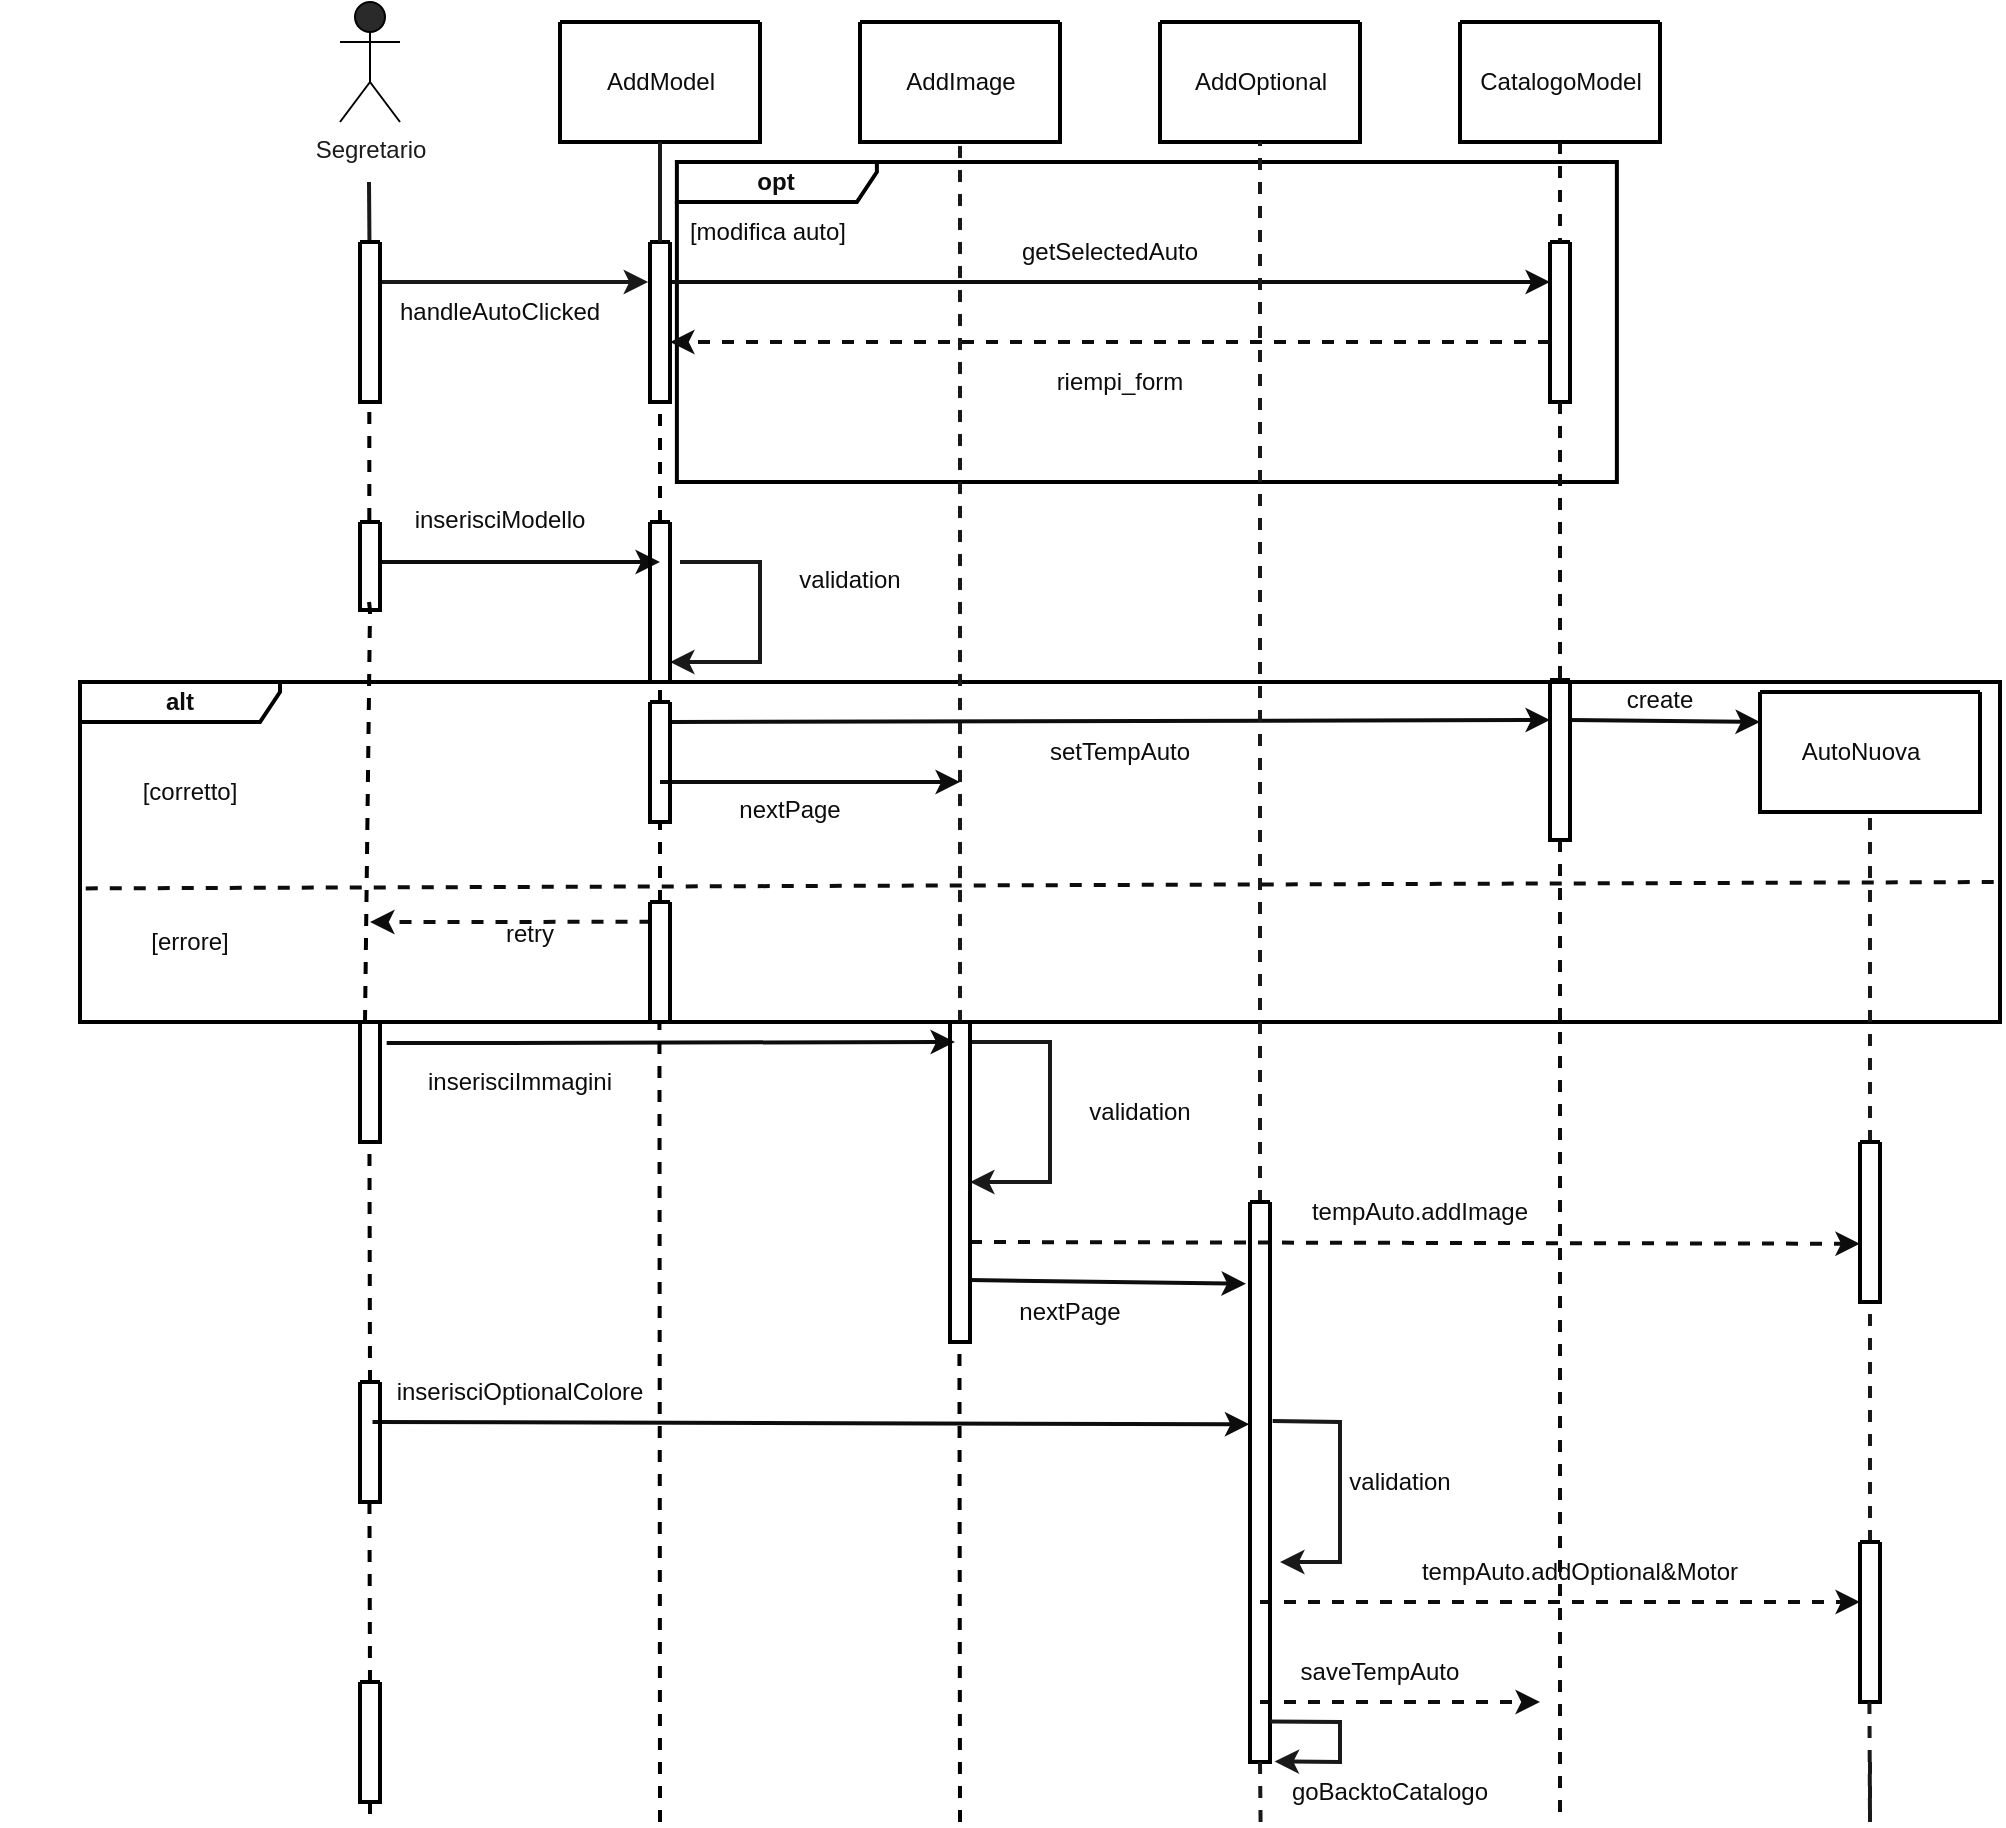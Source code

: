 <mxfile version="22.1.22" type="embed">
  <diagram id="ERxrzM34JgP0kjhDalQf" name="Page-1">
    <mxGraphModel dx="959" dy="773" grid="0" gridSize="10" guides="1" tooltips="1" connect="1" arrows="1" fold="1" page="0" pageScale="1" pageWidth="827" pageHeight="1169" background="none" math="0" shadow="0">
      <root>
        <mxCell id="0" />
        <mxCell id="1" parent="0" />
        <mxCell id="379" value="&lt;b&gt;alt&lt;/b&gt;" style="shape=umlFrame;whiteSpace=wrap;html=1;labelBackgroundColor=none;strokeColor=#000000;strokeWidth=2;fontColor=#0D0D0D;fillColor=none;width=100;height=20;" parent="1" vertex="1">
          <mxGeometry x="-210" y="390" width="960" height="170" as="geometry" />
        </mxCell>
        <mxCell id="372" value="&lt;b&gt;opt&lt;/b&gt;" style="shape=umlFrame;whiteSpace=wrap;html=1;labelBackgroundColor=none;strokeColor=#000000;strokeWidth=2;fontColor=#0D0D0D;fillColor=none;width=100;height=20;" parent="1" vertex="1">
          <mxGeometry x="88.44" y="130" width="470" height="160" as="geometry" />
        </mxCell>
        <mxCell id="224" value="Segretario" style="shape=umlActor;verticalLabelPosition=bottom;verticalAlign=top;html=1;outlineConnect=0;fillColor=#2A2A2A;strokeColor=#000000;fontColor=#1C1C1C;" parent="1" vertex="1">
          <mxGeometry x="-80" y="50" width="30" height="60" as="geometry" />
        </mxCell>
        <mxCell id="225" value="" style="endArrow=none;html=1;rounded=0;fontColor=#0D0D0D;strokeColor=#191919;strokeWidth=2;" parent="1" edge="1">
          <mxGeometry width="50" height="50" relative="1" as="geometry">
            <mxPoint x="-65.269" y="170" as="sourcePoint" />
            <mxPoint x="-65.5" y="140" as="targetPoint" />
          </mxGeometry>
        </mxCell>
        <mxCell id="228" value="" style="swimlane;startSize=0;strokeColor=#000000;fontColor=#0D0D0D;fillColor=#2A2A2A;strokeWidth=2;" parent="1" vertex="1">
          <mxGeometry x="30" y="60" width="100" height="60" as="geometry" />
        </mxCell>
        <mxCell id="230" value="AddModel" style="text;html=1;align=center;verticalAlign=middle;resizable=0;points=[];autosize=1;strokeColor=none;fillColor=none;fontColor=#0D0D0D;" parent="228" vertex="1">
          <mxGeometry x="10" y="15" width="80" height="30" as="geometry" />
        </mxCell>
        <mxCell id="231" value="" style="swimlane;startSize=0;strokeColor=#000000;fontColor=#0D0D0D;fillColor=#2A2A2A;strokeWidth=2;" parent="1" vertex="1">
          <mxGeometry x="180" y="60" width="100" height="60" as="geometry" />
        </mxCell>
        <mxCell id="232" value="AddImage" style="text;html=1;align=center;verticalAlign=middle;resizable=0;points=[];autosize=1;strokeColor=none;fillColor=none;fontColor=#0D0D0D;" parent="231" vertex="1">
          <mxGeometry x="10" y="15" width="80" height="30" as="geometry" />
        </mxCell>
        <mxCell id="234" value="" style="endArrow=classic;html=1;rounded=0;strokeColor=#191919;strokeWidth=2;fontColor=#0D0D0D;entryX=-0.092;entryY=0.25;entryDx=0;entryDy=0;entryPerimeter=0;" parent="1" target="266" edge="1">
          <mxGeometry width="50" height="50" relative="1" as="geometry">
            <mxPoint x="-60" y="190" as="sourcePoint" />
            <mxPoint x="80" y="190" as="targetPoint" />
          </mxGeometry>
        </mxCell>
        <mxCell id="237" value="handleAutoClicked" style="text;html=1;strokeColor=none;fillColor=none;align=center;verticalAlign=middle;whiteSpace=wrap;rounded=0;labelBackgroundColor=none;strokeWidth=2;fontColor=#0D0D0D;" parent="1" vertex="1">
          <mxGeometry x="-30" y="190" width="60" height="30" as="geometry" />
        </mxCell>
        <mxCell id="299" style="edgeStyle=orthogonalEdgeStyle;rounded=0;orthogonalLoop=1;jettySize=auto;html=1;exitX=1;exitY=0.25;exitDx=0;exitDy=0;strokeColor=#0D0D0D;strokeWidth=2;endArrow=classic;endFill=1;entryX=0;entryY=0.25;entryDx=0;entryDy=0;" parent="1" source="266" target="298" edge="1">
          <mxGeometry relative="1" as="geometry" />
        </mxCell>
        <mxCell id="266" value="" style="swimlane;startSize=0;labelBackgroundColor=none;strokeColor=#000000;strokeWidth=2;fontColor=#0D0D0D;fillColor=#2A2A2A;" parent="1" vertex="1">
          <mxGeometry x="75" y="170" width="10" height="80" as="geometry" />
        </mxCell>
        <mxCell id="267" value="" style="endArrow=none;html=1;rounded=0;fontColor=#0D0D0D;strokeColor=#191919;strokeWidth=2;entryX=0.5;entryY=1;entryDx=0;entryDy=0;" parent="1" target="228" edge="1">
          <mxGeometry width="50" height="50" relative="1" as="geometry">
            <mxPoint x="80" y="170" as="sourcePoint" />
            <mxPoint x="79.76" y="150" as="targetPoint" />
          </mxGeometry>
        </mxCell>
        <mxCell id="269" value="" style="endArrow=none;html=1;rounded=0;fontColor=#0D0D0D;strokeColor=#191919;strokeWidth=2;dashed=1;entryX=0.5;entryY=1;entryDx=0;entryDy=0;exitX=0.5;exitY=0;exitDx=0;exitDy=0;" parent="1" source="409" target="231" edge="1">
          <mxGeometry width="50" height="50" relative="1" as="geometry">
            <mxPoint x="230" y="520" as="sourcePoint" />
            <mxPoint x="229.69" y="150.0" as="targetPoint" />
          </mxGeometry>
        </mxCell>
        <mxCell id="271" value="" style="endArrow=none;dashed=1;html=1;rounded=0;entryX=0.5;entryY=1;entryDx=0;entryDy=0;strokeWidth=2;strokeColor=#000000;" parent="1" target="399" edge="1">
          <mxGeometry width="50" height="50" relative="1" as="geometry">
            <mxPoint x="80" y="400" as="sourcePoint" />
            <mxPoint x="120" y="290" as="targetPoint" />
            <Array as="points">
              <mxPoint x="80" y="400" />
            </Array>
          </mxGeometry>
        </mxCell>
        <mxCell id="274" value="" style="endArrow=none;dashed=1;html=1;rounded=0;exitX=0.622;exitY=0;exitDx=0;exitDy=0;exitPerimeter=0;strokeWidth=2;strokeColor=#000000;entryX=0.5;entryY=1;entryDx=0;entryDy=0;" parent="1" target="403" edge="1">
          <mxGeometry width="50" height="50" relative="1" as="geometry">
            <mxPoint x="-65.48" y="350" as="sourcePoint" />
            <mxPoint x="-65" y="170" as="targetPoint" />
          </mxGeometry>
        </mxCell>
        <mxCell id="275" value="" style="endArrow=none;dashed=1;html=1;rounded=0;entryX=0.5;entryY=1;entryDx=0;entryDy=0;strokeWidth=2;strokeColor=#000000;exitX=0.25;exitY=0;exitDx=0;exitDy=0;" parent="1" source="408" target="403" edge="1">
          <mxGeometry width="50" height="50" relative="1" as="geometry">
            <mxPoint x="-65.28" y="495" as="sourcePoint" />
            <mxPoint x="-65.48" y="355" as="targetPoint" />
          </mxGeometry>
        </mxCell>
        <mxCell id="278" value="" style="endArrow=none;dashed=1;html=1;rounded=0;entryX=0.5;entryY=1;entryDx=0;entryDy=0;exitX=0.622;exitY=0;exitDx=0;exitDy=0;exitPerimeter=0;strokeWidth=2;strokeColor=#000000;" parent="1" edge="1">
          <mxGeometry width="50" height="50" relative="1" as="geometry">
            <mxPoint x="-65.48" y="590" as="sourcePoint" />
            <mxPoint x="-65" y="590" as="targetPoint" />
          </mxGeometry>
        </mxCell>
        <mxCell id="288" value="" style="swimlane;startSize=0;strokeColor=#000000;fontColor=#0D0D0D;fillColor=#2A2A2A;strokeWidth=2;" parent="1" vertex="1">
          <mxGeometry x="330" y="60" width="100" height="60" as="geometry" />
        </mxCell>
        <mxCell id="289" value="AddOptional" style="text;html=1;align=center;verticalAlign=middle;resizable=0;points=[];autosize=1;strokeColor=none;fillColor=none;fontColor=#0D0D0D;" parent="288" vertex="1">
          <mxGeometry x="5" y="15" width="90" height="30" as="geometry" />
        </mxCell>
        <mxCell id="297" style="edgeStyle=orthogonalEdgeStyle;rounded=0;orthogonalLoop=1;jettySize=auto;html=1;strokeColor=#0D0D0D;endArrow=none;endFill=0;dashed=1;strokeWidth=2;startArrow=none;" parent="1" source="421" edge="1">
          <mxGeometry relative="1" as="geometry">
            <mxPoint x="530" y="960" as="targetPoint" />
          </mxGeometry>
        </mxCell>
        <mxCell id="290" value="" style="swimlane;startSize=0;strokeColor=#000000;fontColor=#0D0D0D;fillColor=#2A2A2A;strokeWidth=2;" parent="1" vertex="1">
          <mxGeometry x="480" y="60" width="100" height="60" as="geometry" />
        </mxCell>
        <mxCell id="291" value="CatalogoModel" style="text;html=1;align=center;verticalAlign=middle;resizable=0;points=[];autosize=1;strokeColor=none;fillColor=none;fontColor=#0D0D0D;" parent="290" vertex="1">
          <mxGeometry y="15" width="100" height="30" as="geometry" />
        </mxCell>
        <mxCell id="298" value="" style="swimlane;startSize=0;labelBackgroundColor=none;strokeColor=#000000;strokeWidth=2;fontColor=#0D0D0D;fillColor=#2A2A2A;" parent="1" vertex="1">
          <mxGeometry x="525" y="170" width="10" height="80" as="geometry" />
        </mxCell>
        <mxCell id="302" value="" style="edgeStyle=orthogonalEdgeStyle;rounded=0;orthogonalLoop=1;jettySize=auto;html=1;strokeColor=#0D0D0D;endArrow=none;endFill=0;dashed=1;strokeWidth=2;" parent="1" source="290" target="298" edge="1">
          <mxGeometry relative="1" as="geometry">
            <mxPoint x="530" y="150" as="sourcePoint" />
            <mxPoint x="530" y="480" as="targetPoint" />
          </mxGeometry>
        </mxCell>
        <mxCell id="311" style="edgeStyle=orthogonalEdgeStyle;rounded=0;orthogonalLoop=1;jettySize=auto;html=1;exitX=1;exitY=0.25;exitDx=0;exitDy=0;dashed=1;strokeColor=#0D0D0D;strokeWidth=2;endArrow=classic;endFill=1;" parent="1" edge="1">
          <mxGeometry relative="1" as="geometry">
            <mxPoint x="525" y="220" as="sourcePoint" />
            <mxPoint x="85" y="220" as="targetPoint" />
          </mxGeometry>
        </mxCell>
        <mxCell id="320" value="getSelectedAuto" style="text;html=1;strokeColor=none;fillColor=none;align=center;verticalAlign=middle;whiteSpace=wrap;rounded=0;labelBackgroundColor=none;strokeWidth=2;fontColor=#0D0D0D;" parent="1" vertex="1">
          <mxGeometry x="275" y="160" width="60" height="30" as="geometry" />
        </mxCell>
        <mxCell id="321" value="riempi_form" style="text;html=1;strokeColor=none;fillColor=none;align=center;verticalAlign=middle;whiteSpace=wrap;rounded=0;labelBackgroundColor=none;strokeWidth=2;fontColor=#0D0D0D;" parent="1" vertex="1">
          <mxGeometry x="250" y="230" width="120" height="20" as="geometry" />
        </mxCell>
        <mxCell id="324" value="" style="endArrow=classic;html=1;rounded=0;strokeColor=#0D0D0D;strokeWidth=2;" parent="1" edge="1">
          <mxGeometry width="50" height="50" relative="1" as="geometry">
            <mxPoint x="-60" y="330" as="sourcePoint" />
            <mxPoint x="80" y="330" as="targetPoint" />
          </mxGeometry>
        </mxCell>
        <mxCell id="325" value="inserisciModello" style="text;html=1;strokeColor=none;fillColor=none;align=center;verticalAlign=middle;whiteSpace=wrap;rounded=0;labelBackgroundColor=none;strokeWidth=2;fontColor=#0D0D0D;" parent="1" vertex="1">
          <mxGeometry x="-30" y="294" width="60" height="30" as="geometry" />
        </mxCell>
        <mxCell id="335" value="" style="endArrow=classic;html=1;rounded=0;strokeColor=#0D0D0D;strokeWidth=2;entryX=0;entryY=0.25;entryDx=0;entryDy=0;" parent="1" target="421" edge="1">
          <mxGeometry width="50" height="50" relative="1" as="geometry">
            <mxPoint x="85" y="410" as="sourcePoint" />
            <mxPoint x="520" y="410" as="targetPoint" />
          </mxGeometry>
        </mxCell>
        <mxCell id="336" value="setTempAuto" style="text;html=1;strokeColor=none;fillColor=none;align=center;verticalAlign=middle;whiteSpace=wrap;rounded=0;labelBackgroundColor=none;strokeWidth=2;fontColor=#0D0D0D;" parent="1" vertex="1">
          <mxGeometry x="250" y="410" width="120" height="30" as="geometry" />
        </mxCell>
        <mxCell id="338" value="" style="endArrow=classic;html=1;rounded=0;strokeColor=#0D0D0D;strokeWidth=2;" parent="1" edge="1">
          <mxGeometry width="50" height="50" relative="1" as="geometry">
            <mxPoint x="80" y="440" as="sourcePoint" />
            <mxPoint x="230" y="440" as="targetPoint" />
          </mxGeometry>
        </mxCell>
        <mxCell id="340" value="nextPage" style="text;html=1;strokeColor=none;fillColor=none;align=center;verticalAlign=middle;whiteSpace=wrap;rounded=0;labelBackgroundColor=none;strokeWidth=2;fontColor=#0D0D0D;" parent="1" vertex="1">
          <mxGeometry x="85" y="439" width="120" height="30" as="geometry" />
        </mxCell>
        <mxCell id="341" value="" style="endArrow=classic;html=1;rounded=0;strokeColor=#0D0D0D;strokeWidth=2;exitX=1.334;exitY=0.176;exitDx=0;exitDy=0;exitPerimeter=0;" parent="1" source="408" edge="1">
          <mxGeometry width="50" height="50" relative="1" as="geometry">
            <mxPoint x="-67.5" y="570" as="sourcePoint" />
            <mxPoint x="227.5" y="570" as="targetPoint" />
          </mxGeometry>
        </mxCell>
        <mxCell id="342" value="inserisciImmagini" style="text;html=1;strokeColor=none;fillColor=none;align=center;verticalAlign=middle;whiteSpace=wrap;rounded=0;labelBackgroundColor=none;strokeWidth=2;fontColor=#0D0D0D;" parent="1" vertex="1">
          <mxGeometry x="-50" y="575" width="120" height="30" as="geometry" />
        </mxCell>
        <mxCell id="344" value="" style="swimlane;startSize=0;strokeColor=#000000;fontColor=#0D0D0D;fillColor=#2A2A2A;strokeWidth=2;" parent="1" vertex="1">
          <mxGeometry x="630" y="395" width="110" height="60" as="geometry" />
        </mxCell>
        <mxCell id="345" value="AutoNuova" style="text;html=1;align=center;verticalAlign=middle;resizable=0;points=[];autosize=1;strokeColor=none;fillColor=none;fontColor=#0D0D0D;" parent="344" vertex="1">
          <mxGeometry x="10" y="15" width="80" height="30" as="geometry" />
        </mxCell>
        <mxCell id="350" value="" style="endArrow=classic;html=1;rounded=0;strokeColor=#0D0D0D;strokeWidth=2;entryX=0;entryY=0.25;entryDx=0;entryDy=0;exitX=1;exitY=0.25;exitDx=0;exitDy=0;" parent="1" source="421" target="344" edge="1">
          <mxGeometry width="50" height="50" relative="1" as="geometry">
            <mxPoint x="549.143" y="410" as="sourcePoint" />
            <mxPoint x="530" y="420" as="targetPoint" />
          </mxGeometry>
        </mxCell>
        <mxCell id="353" value="" style="endArrow=classic;html=1;rounded=0;strokeColor=#191919;strokeWidth=2;fontColor=#0D0D0D;" parent="1" edge="1">
          <mxGeometry width="50" height="50" relative="1" as="geometry">
            <mxPoint x="235" y="570" as="sourcePoint" />
            <mxPoint x="235" y="640" as="targetPoint" />
            <Array as="points">
              <mxPoint x="275" y="570" />
              <mxPoint x="275" y="640" />
            </Array>
          </mxGeometry>
        </mxCell>
        <mxCell id="354" value="validation" style="text;html=1;strokeColor=none;fillColor=none;align=center;verticalAlign=middle;whiteSpace=wrap;rounded=0;labelBackgroundColor=none;strokeWidth=2;fontColor=#0D0D0D;" parent="1" vertex="1">
          <mxGeometry x="260" y="590" width="120" height="30" as="geometry" />
        </mxCell>
        <mxCell id="355" value="" style="endArrow=classic;html=1;rounded=0;strokeColor=#0D0D0D;strokeWidth=2;entryX=-0.2;entryY=0.146;entryDx=0;entryDy=0;entryPerimeter=0;" parent="1" target="418" edge="1">
          <mxGeometry width="50" height="50" relative="1" as="geometry">
            <mxPoint x="235" y="689.05" as="sourcePoint" />
            <mxPoint x="385" y="689.05" as="targetPoint" />
          </mxGeometry>
        </mxCell>
        <mxCell id="356" value="nextPage" style="text;html=1;strokeColor=none;fillColor=none;align=center;verticalAlign=middle;whiteSpace=wrap;rounded=0;labelBackgroundColor=none;strokeWidth=2;fontColor=#0D0D0D;" parent="1" vertex="1">
          <mxGeometry x="225" y="690" width="120" height="30" as="geometry" />
        </mxCell>
        <mxCell id="357" value="" style="endArrow=none;html=1;rounded=0;fontColor=#0D0D0D;strokeColor=#191919;strokeWidth=2;dashed=1;entryX=0.5;entryY=1;entryDx=0;entryDy=0;" parent="1" target="288" edge="1">
          <mxGeometry width="50" height="50" relative="1" as="geometry">
            <mxPoint x="380" y="650" as="sourcePoint" />
            <mxPoint x="379.52" y="150" as="targetPoint" />
          </mxGeometry>
        </mxCell>
        <mxCell id="358" value="" style="endArrow=none;html=1;rounded=0;fontColor=#0D0D0D;strokeColor=#191919;strokeWidth=2;dashed=1;entryX=0.5;entryY=1;entryDx=0;entryDy=0;startArrow=none;" parent="1" source="423" target="344" edge="1">
          <mxGeometry width="50" height="50" relative="1" as="geometry">
            <mxPoint x="680" y="989.048" as="sourcePoint" />
            <mxPoint x="679.52" y="310" as="targetPoint" />
          </mxGeometry>
        </mxCell>
        <mxCell id="359" value="" style="endArrow=classic;html=1;rounded=0;dashed=1;strokeColor=#0D0D0D;strokeWidth=2;entryX=-0.006;entryY=0.636;entryDx=0;entryDy=0;entryPerimeter=0;" parent="1" target="423" edge="1">
          <mxGeometry width="50" height="50" relative="1" as="geometry">
            <mxPoint x="235" y="670" as="sourcePoint" />
            <mxPoint x="685" y="670" as="targetPoint" />
          </mxGeometry>
        </mxCell>
        <mxCell id="360" value="tempAuto.addImage" style="text;html=1;strokeColor=none;fillColor=none;align=center;verticalAlign=middle;whiteSpace=wrap;rounded=0;labelBackgroundColor=none;strokeWidth=2;fontColor=#0D0D0D;" parent="1" vertex="1">
          <mxGeometry x="400" y="640" width="120" height="30" as="geometry" />
        </mxCell>
        <mxCell id="364" value="" style="endArrow=classic;html=1;rounded=0;strokeColor=#0D0D0D;strokeWidth=2;entryX=-0.033;entryY=0.397;entryDx=0;entryDy=0;entryPerimeter=0;" parent="1" target="418" edge="1">
          <mxGeometry width="50" height="50" relative="1" as="geometry">
            <mxPoint x="-63.75" y="760" as="sourcePoint" />
            <mxPoint x="383.75" y="760" as="targetPoint" />
          </mxGeometry>
        </mxCell>
        <mxCell id="365" value="inserisciOptionalColore" style="text;html=1;strokeColor=none;fillColor=none;align=center;verticalAlign=middle;whiteSpace=wrap;rounded=0;labelBackgroundColor=none;strokeWidth=2;fontColor=#0D0D0D;" parent="1" vertex="1">
          <mxGeometry x="-50" y="730" width="120" height="30" as="geometry" />
        </mxCell>
        <mxCell id="366" value="" style="endArrow=classic;html=1;rounded=0;strokeColor=#191919;strokeWidth=2;fontColor=#0D0D0D;exitX=1.133;exitY=0.391;exitDx=0;exitDy=0;exitPerimeter=0;" parent="1" source="418" edge="1">
          <mxGeometry width="50" height="50" relative="1" as="geometry">
            <mxPoint x="380" y="760" as="sourcePoint" />
            <mxPoint x="390" y="830" as="targetPoint" />
            <Array as="points">
              <mxPoint x="420" y="760" />
              <mxPoint x="420" y="830" />
            </Array>
          </mxGeometry>
        </mxCell>
        <mxCell id="367" value="validation" style="text;html=1;strokeColor=none;fillColor=none;align=center;verticalAlign=middle;whiteSpace=wrap;rounded=0;labelBackgroundColor=none;strokeWidth=2;fontColor=#0D0D0D;" parent="1" vertex="1">
          <mxGeometry x="390" y="775" width="120" height="30" as="geometry" />
        </mxCell>
        <mxCell id="368" value="" style="endArrow=classic;html=1;rounded=0;dashed=1;strokeColor=#0D0D0D;strokeWidth=2;" parent="1" edge="1">
          <mxGeometry width="50" height="50" relative="1" as="geometry">
            <mxPoint x="380" y="850" as="sourcePoint" />
            <mxPoint x="680" y="850" as="targetPoint" />
          </mxGeometry>
        </mxCell>
        <mxCell id="369" value="tempAuto.addOptional&amp;amp;Motor" style="text;html=1;strokeColor=none;fillColor=none;align=center;verticalAlign=middle;whiteSpace=wrap;rounded=0;labelBackgroundColor=none;strokeWidth=2;fontColor=#0D0D0D;" parent="1" vertex="1">
          <mxGeometry x="480" y="820" width="120" height="30" as="geometry" />
        </mxCell>
        <mxCell id="376" value="" style="endArrow=classic;html=1;rounded=0;strokeColor=#191919;strokeWidth=2;fontColor=#0D0D0D;" parent="1" edge="1">
          <mxGeometry width="50" height="50" relative="1" as="geometry">
            <mxPoint x="90" y="330" as="sourcePoint" />
            <mxPoint x="85" y="380" as="targetPoint" />
            <Array as="points">
              <mxPoint x="130" y="330" />
              <mxPoint x="130" y="380" />
            </Array>
          </mxGeometry>
        </mxCell>
        <mxCell id="377" value="validation" style="text;html=1;strokeColor=none;fillColor=none;align=center;verticalAlign=middle;whiteSpace=wrap;rounded=0;labelBackgroundColor=none;strokeWidth=2;fontColor=#0D0D0D;" parent="1" vertex="1">
          <mxGeometry x="115" y="324" width="120" height="30" as="geometry" />
        </mxCell>
        <mxCell id="380" value="" style="endArrow=none;html=1;rounded=0;dashed=1;strokeColor=#0D0D0D;strokeWidth=2;exitX=0.003;exitY=0.607;exitDx=0;exitDy=0;exitPerimeter=0;" parent="1" source="379" edge="1">
          <mxGeometry width="50" height="50" relative="1" as="geometry">
            <mxPoint x="368.44" y="310" as="sourcePoint" />
            <mxPoint x="750" y="490" as="targetPoint" />
          </mxGeometry>
        </mxCell>
        <mxCell id="382" value="[errore]" style="text;html=1;strokeColor=none;fillColor=none;align=center;verticalAlign=middle;whiteSpace=wrap;rounded=0;labelBackgroundColor=none;strokeWidth=2;fontColor=#0D0D0D;" parent="1" vertex="1">
          <mxGeometry x="-188.75" y="520" width="67.5" as="geometry" />
        </mxCell>
        <mxCell id="383" value="" style="endArrow=classic;html=1;rounded=0;dashed=1;strokeColor=#0D0D0D;strokeWidth=2;exitX=0.076;exitY=0.165;exitDx=0;exitDy=0;exitPerimeter=0;" parent="1" source="407" edge="1">
          <mxGeometry width="50" height="50" relative="1" as="geometry">
            <mxPoint x="85" y="510" as="sourcePoint" />
            <mxPoint x="-65" y="510" as="targetPoint" />
          </mxGeometry>
        </mxCell>
        <mxCell id="384" value="retry" style="text;html=1;strokeColor=none;fillColor=none;align=center;verticalAlign=middle;whiteSpace=wrap;rounded=0;labelBackgroundColor=none;strokeWidth=2;fontColor=#0D0D0D;" parent="1" vertex="1">
          <mxGeometry x="-15" y="501" width="60" height="30" as="geometry" />
        </mxCell>
        <mxCell id="386" value="[corretto]" style="text;html=1;strokeColor=none;fillColor=none;align=center;verticalAlign=middle;whiteSpace=wrap;rounded=0;labelBackgroundColor=none;strokeWidth=2;fontColor=#0D0D0D;" parent="1" vertex="1">
          <mxGeometry x="-250" y="421" width="190" height="48" as="geometry" />
        </mxCell>
        <mxCell id="391" value="" style="endArrow=classic;html=1;rounded=0;dashed=1;strokeColor=#0D0D0D;strokeWidth=2;" parent="1" edge="1">
          <mxGeometry width="50" height="50" relative="1" as="geometry">
            <mxPoint x="380" y="900" as="sourcePoint" />
            <mxPoint x="520" y="900" as="targetPoint" />
          </mxGeometry>
        </mxCell>
        <mxCell id="392" value="saveTempAuto" style="text;html=1;strokeColor=none;fillColor=none;align=center;verticalAlign=middle;whiteSpace=wrap;rounded=0;labelBackgroundColor=none;strokeWidth=2;fontColor=#0D0D0D;" parent="1" vertex="1">
          <mxGeometry x="380" y="870" width="120" height="30" as="geometry" />
        </mxCell>
        <mxCell id="394" value="goBacktoCatalogo" style="text;html=1;strokeColor=none;fillColor=none;align=center;verticalAlign=middle;whiteSpace=wrap;rounded=0;labelBackgroundColor=none;strokeWidth=2;fontColor=#0D0D0D;" parent="1" vertex="1">
          <mxGeometry x="385" y="930" width="120" height="30" as="geometry" />
        </mxCell>
        <mxCell id="398" value="" style="swimlane;startSize=0;labelBackgroundColor=none;strokeColor=#000000;strokeWidth=2;fontColor=#0D0D0D;fillColor=#FFFFFF;" parent="1" vertex="1">
          <mxGeometry x="75" y="400" width="10" height="60" as="geometry" />
        </mxCell>
        <mxCell id="374" value="[modifica auto]" style="text;html=1;strokeColor=none;fillColor=none;align=center;verticalAlign=middle;whiteSpace=wrap;rounded=0;labelBackgroundColor=none;strokeWidth=2;fontColor=#0D0D0D;" parent="1" vertex="1">
          <mxGeometry x="75" y="150" width="117.54" height="30" as="geometry" />
        </mxCell>
        <mxCell id="399" value="" style="swimlane;startSize=0;labelBackgroundColor=none;strokeColor=#000000;strokeWidth=2;fontColor=#0D0D0D;fillColor=#2A2A2A;" parent="1" vertex="1">
          <mxGeometry x="75" y="310" width="10" height="80" as="geometry" />
        </mxCell>
        <mxCell id="401" value="" style="endArrow=none;dashed=1;html=1;rounded=0;exitX=0.5;exitY=0;exitDx=0;exitDy=0;strokeWidth=2;strokeColor=#000000;entryX=0.5;entryY=1;entryDx=0;entryDy=0;" parent="1" source="399" target="266" edge="1">
          <mxGeometry width="50" height="50" relative="1" as="geometry">
            <mxPoint x="-55.48" y="360" as="sourcePoint" />
            <mxPoint x="-55" y="180" as="targetPoint" />
          </mxGeometry>
        </mxCell>
        <mxCell id="402" value="" style="swimlane;startSize=0;labelBackgroundColor=none;strokeColor=#000000;strokeWidth=2;fontColor=#0D0D0D;fillColor=#2A2A2A;" parent="1" vertex="1">
          <mxGeometry x="-70" y="170" width="10" height="80" as="geometry" />
        </mxCell>
        <mxCell id="403" value="" style="swimlane;startSize=0;labelBackgroundColor=none;strokeColor=#000000;strokeWidth=2;fontColor=#0D0D0D;fillColor=#2A2A2A;" parent="1" vertex="1">
          <mxGeometry x="-70" y="310" width="10" height="44" as="geometry" />
        </mxCell>
        <mxCell id="404" value="" style="endArrow=none;dashed=1;html=1;rounded=0;exitX=0.5;exitY=0;exitDx=0;exitDy=0;strokeWidth=2;strokeColor=#000000;entryX=0.5;entryY=1;entryDx=0;entryDy=0;" parent="1" edge="1">
          <mxGeometry width="50" height="50" relative="1" as="geometry">
            <mxPoint x="-65.34" y="309" as="sourcePoint" />
            <mxPoint x="-65.34" y="249" as="targetPoint" />
          </mxGeometry>
        </mxCell>
        <mxCell id="406" value="" style="endArrow=none;dashed=1;html=1;rounded=0;entryX=0.5;entryY=1;entryDx=0;entryDy=0;strokeWidth=2;strokeColor=#000000;" parent="1" target="398" edge="1">
          <mxGeometry width="50" height="50" relative="1" as="geometry">
            <mxPoint x="80" y="500" as="sourcePoint" />
            <mxPoint x="-55" y="364" as="targetPoint" />
          </mxGeometry>
        </mxCell>
        <mxCell id="407" value="" style="swimlane;startSize=0;labelBackgroundColor=none;strokeColor=#000000;strokeWidth=2;fontColor=#0D0D0D;fillColor=#FFFFFF;" parent="1" vertex="1">
          <mxGeometry x="75" y="500" width="10" height="60" as="geometry" />
        </mxCell>
        <mxCell id="408" value="" style="swimlane;startSize=0;labelBackgroundColor=none;strokeColor=#000000;strokeWidth=2;fontColor=#0D0D0D;fillColor=#FFFFFF;" parent="1" vertex="1">
          <mxGeometry x="-70" y="560" width="10" height="60" as="geometry" />
        </mxCell>
        <mxCell id="409" value="" style="swimlane;startSize=0;labelBackgroundColor=none;strokeColor=#000000;strokeWidth=2;fontColor=#0D0D0D;fillColor=#FFFFFF;" parent="1" vertex="1">
          <mxGeometry x="225" y="560" width="10" height="160" as="geometry" />
        </mxCell>
        <mxCell id="410" value="" style="endArrow=none;dashed=1;html=1;rounded=0;entryX=0.5;entryY=1;entryDx=0;entryDy=0;strokeWidth=2;strokeColor=#000000;startArrow=none;" parent="1" edge="1">
          <mxGeometry width="50" height="50" relative="1" as="geometry">
            <mxPoint x="-65" y="740" as="sourcePoint" />
            <mxPoint x="-65.28" y="620.0" as="targetPoint" />
          </mxGeometry>
        </mxCell>
        <mxCell id="411" value="" style="swimlane;startSize=0;labelBackgroundColor=none;strokeColor=#000000;strokeWidth=2;fontColor=#0D0D0D;fillColor=#FFFFFF;" parent="1" vertex="1">
          <mxGeometry x="-70" y="740" width="10" height="60" as="geometry" />
        </mxCell>
        <mxCell id="412" value="" style="endArrow=none;dashed=1;html=1;rounded=0;entryX=0.5;entryY=1;entryDx=0;entryDy=0;strokeWidth=2;strokeColor=#000000;startArrow=none;exitX=0.5;exitY=0;exitDx=0;exitDy=0;" parent="1" source="413" edge="1">
          <mxGeometry width="50" height="50" relative="1" as="geometry">
            <mxPoint x="-65" y="920" as="sourcePoint" />
            <mxPoint x="-65.28" y="800" as="targetPoint" />
          </mxGeometry>
        </mxCell>
        <mxCell id="413" value="" style="swimlane;startSize=0;labelBackgroundColor=none;strokeColor=#000000;strokeWidth=2;fontColor=#0D0D0D;fillColor=#FFFFFF;" parent="1" vertex="1">
          <mxGeometry x="-70" y="890" width="10" height="60" as="geometry" />
        </mxCell>
        <mxCell id="416" value="" style="endArrow=none;dashed=1;html=1;rounded=0;entryX=0.5;entryY=1;entryDx=0;entryDy=0;strokeWidth=2;strokeColor=#000000;startArrow=none;" parent="1" edge="1">
          <mxGeometry width="50" height="50" relative="1" as="geometry">
            <mxPoint x="230" y="960" as="sourcePoint" />
            <mxPoint x="229.72" y="720" as="targetPoint" />
          </mxGeometry>
        </mxCell>
        <mxCell id="417" value="" style="endArrow=none;dashed=1;html=1;rounded=0;entryX=0.5;entryY=1;entryDx=0;entryDy=0;strokeWidth=2;strokeColor=#000000;startArrow=none;" parent="1" edge="1">
          <mxGeometry width="50" height="50" relative="1" as="geometry">
            <mxPoint x="80" y="960" as="sourcePoint" />
            <mxPoint x="79.72" y="560" as="targetPoint" />
          </mxGeometry>
        </mxCell>
        <mxCell id="418" value="" style="swimlane;startSize=0;labelBackgroundColor=none;strokeColor=#000000;strokeWidth=2;fontColor=#0D0D0D;fillColor=#FFFFFF;" parent="1" vertex="1">
          <mxGeometry x="375" y="650" width="10" height="280" as="geometry" />
        </mxCell>
        <mxCell id="421" value="" style="swimlane;startSize=0;labelBackgroundColor=none;strokeColor=#000000;strokeWidth=2;fontColor=#0D0D0D;fillColor=#2A2A2A;" parent="1" vertex="1">
          <mxGeometry x="525" y="389" width="10" height="80" as="geometry" />
        </mxCell>
        <mxCell id="422" value="" style="edgeStyle=orthogonalEdgeStyle;rounded=0;orthogonalLoop=1;jettySize=auto;html=1;strokeColor=#0D0D0D;endArrow=none;endFill=0;dashed=1;strokeWidth=2;startArrow=none;" parent="1" source="298" target="421" edge="1">
          <mxGeometry relative="1" as="geometry">
            <mxPoint x="530" y="250" as="sourcePoint" />
            <mxPoint x="530" y="936.857" as="targetPoint" />
          </mxGeometry>
        </mxCell>
        <mxCell id="351" value="create" style="text;html=1;strokeColor=none;fillColor=none;align=center;verticalAlign=middle;whiteSpace=wrap;rounded=0;labelBackgroundColor=none;strokeWidth=2;fontColor=#0D0D0D;" parent="1" vertex="1">
          <mxGeometry x="540" y="389" width="80" height="20" as="geometry" />
        </mxCell>
        <mxCell id="423" value="" style="swimlane;startSize=0;labelBackgroundColor=none;strokeColor=#000000;strokeWidth=2;fontColor=#0D0D0D;fillColor=#2A2A2A;" parent="1" vertex="1">
          <mxGeometry x="680" y="620" width="10" height="80" as="geometry" />
        </mxCell>
        <mxCell id="424" value="" style="endArrow=none;html=1;rounded=0;fontColor=#0D0D0D;strokeColor=#191919;strokeWidth=2;dashed=1;entryX=0.5;entryY=1;entryDx=0;entryDy=0;exitX=0.5;exitY=0;exitDx=0;exitDy=0;" parent="1" source="425" target="423" edge="1">
          <mxGeometry width="50" height="50" relative="1" as="geometry">
            <mxPoint x="680.0" y="989.048" as="sourcePoint" />
            <mxPoint x="685.0" y="455.0" as="targetPoint" />
          </mxGeometry>
        </mxCell>
        <mxCell id="425" value="" style="swimlane;startSize=0;labelBackgroundColor=none;strokeColor=#000000;strokeWidth=2;fontColor=#0D0D0D;fillColor=#2A2A2A;" parent="1" vertex="1">
          <mxGeometry x="680" y="820" width="10" height="80" as="geometry" />
        </mxCell>
        <mxCell id="426" value="" style="endArrow=none;html=1;rounded=0;fontColor=#0D0D0D;strokeColor=#191919;strokeWidth=2;dashed=1;entryX=0.5;entryY=1;entryDx=0;entryDy=0;" parent="1" edge="1">
          <mxGeometry width="50" height="50" relative="1" as="geometry">
            <mxPoint x="685" y="930" as="sourcePoint" />
            <mxPoint x="684.71" y="900" as="targetPoint" />
            <Array as="points">
              <mxPoint x="685" y="960" />
            </Array>
          </mxGeometry>
        </mxCell>
        <mxCell id="427" value="" style="endArrow=classic;html=1;rounded=0;strokeColor=#191919;strokeWidth=2;fontColor=#0D0D0D;exitX=1.133;exitY=0.391;exitDx=0;exitDy=0;exitPerimeter=0;entryX=1.229;entryY=0.999;entryDx=0;entryDy=0;entryPerimeter=0;" parent="1" target="418" edge="1">
          <mxGeometry width="50" height="50" relative="1" as="geometry">
            <mxPoint x="385.0" y="909.74" as="sourcePoint" />
            <mxPoint x="388.67" y="980.26" as="targetPoint" />
            <Array as="points">
              <mxPoint x="420" y="910" />
              <mxPoint x="420" y="930" />
            </Array>
          </mxGeometry>
        </mxCell>
        <mxCell id="428" value="" style="endArrow=none;html=1;rounded=0;fontColor=#0D0D0D;strokeColor=#191919;strokeWidth=2;dashed=1;entryX=0.5;entryY=1;entryDx=0;entryDy=0;" parent="1" edge="1">
          <mxGeometry width="50" height="50" relative="1" as="geometry">
            <mxPoint x="380.29" y="960" as="sourcePoint" />
            <mxPoint x="380.0" y="930" as="targetPoint" />
            <Array as="points" />
          </mxGeometry>
        </mxCell>
        <mxCell id="429" value="" style="endArrow=none;dashed=1;html=1;rounded=0;strokeWidth=2;strokeColor=#000000;startArrow=none;exitX=0.5;exitY=1;exitDx=0;exitDy=0;" parent="1" source="413" edge="1">
          <mxGeometry width="50" height="50" relative="1" as="geometry">
            <mxPoint x="-10" y="1000" as="sourcePoint" />
            <mxPoint x="-65" y="960" as="targetPoint" />
          </mxGeometry>
        </mxCell>
      </root>
    </mxGraphModel>
  </diagram>
</mxfile>
